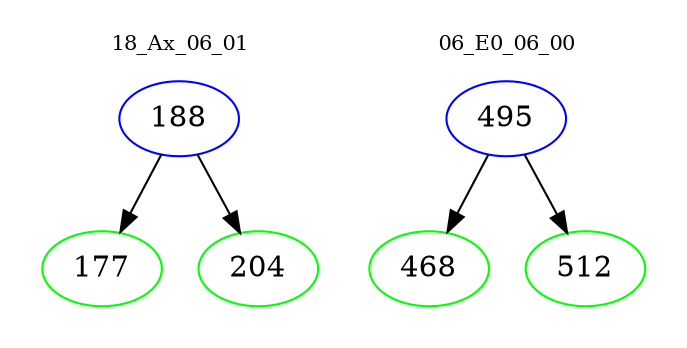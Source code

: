 digraph{
subgraph cluster_0 {
color = white
label = "18_Ax_06_01";
fontsize=10;
T0_188 [label="188", color="blue"]
T0_188 -> T0_177 [color="black"]
T0_177 [label="177", color="green"]
T0_188 -> T0_204 [color="black"]
T0_204 [label="204", color="green"]
}
subgraph cluster_1 {
color = white
label = "06_E0_06_00";
fontsize=10;
T1_495 [label="495", color="blue"]
T1_495 -> T1_468 [color="black"]
T1_468 [label="468", color="green"]
T1_495 -> T1_512 [color="black"]
T1_512 [label="512", color="green"]
}
}
